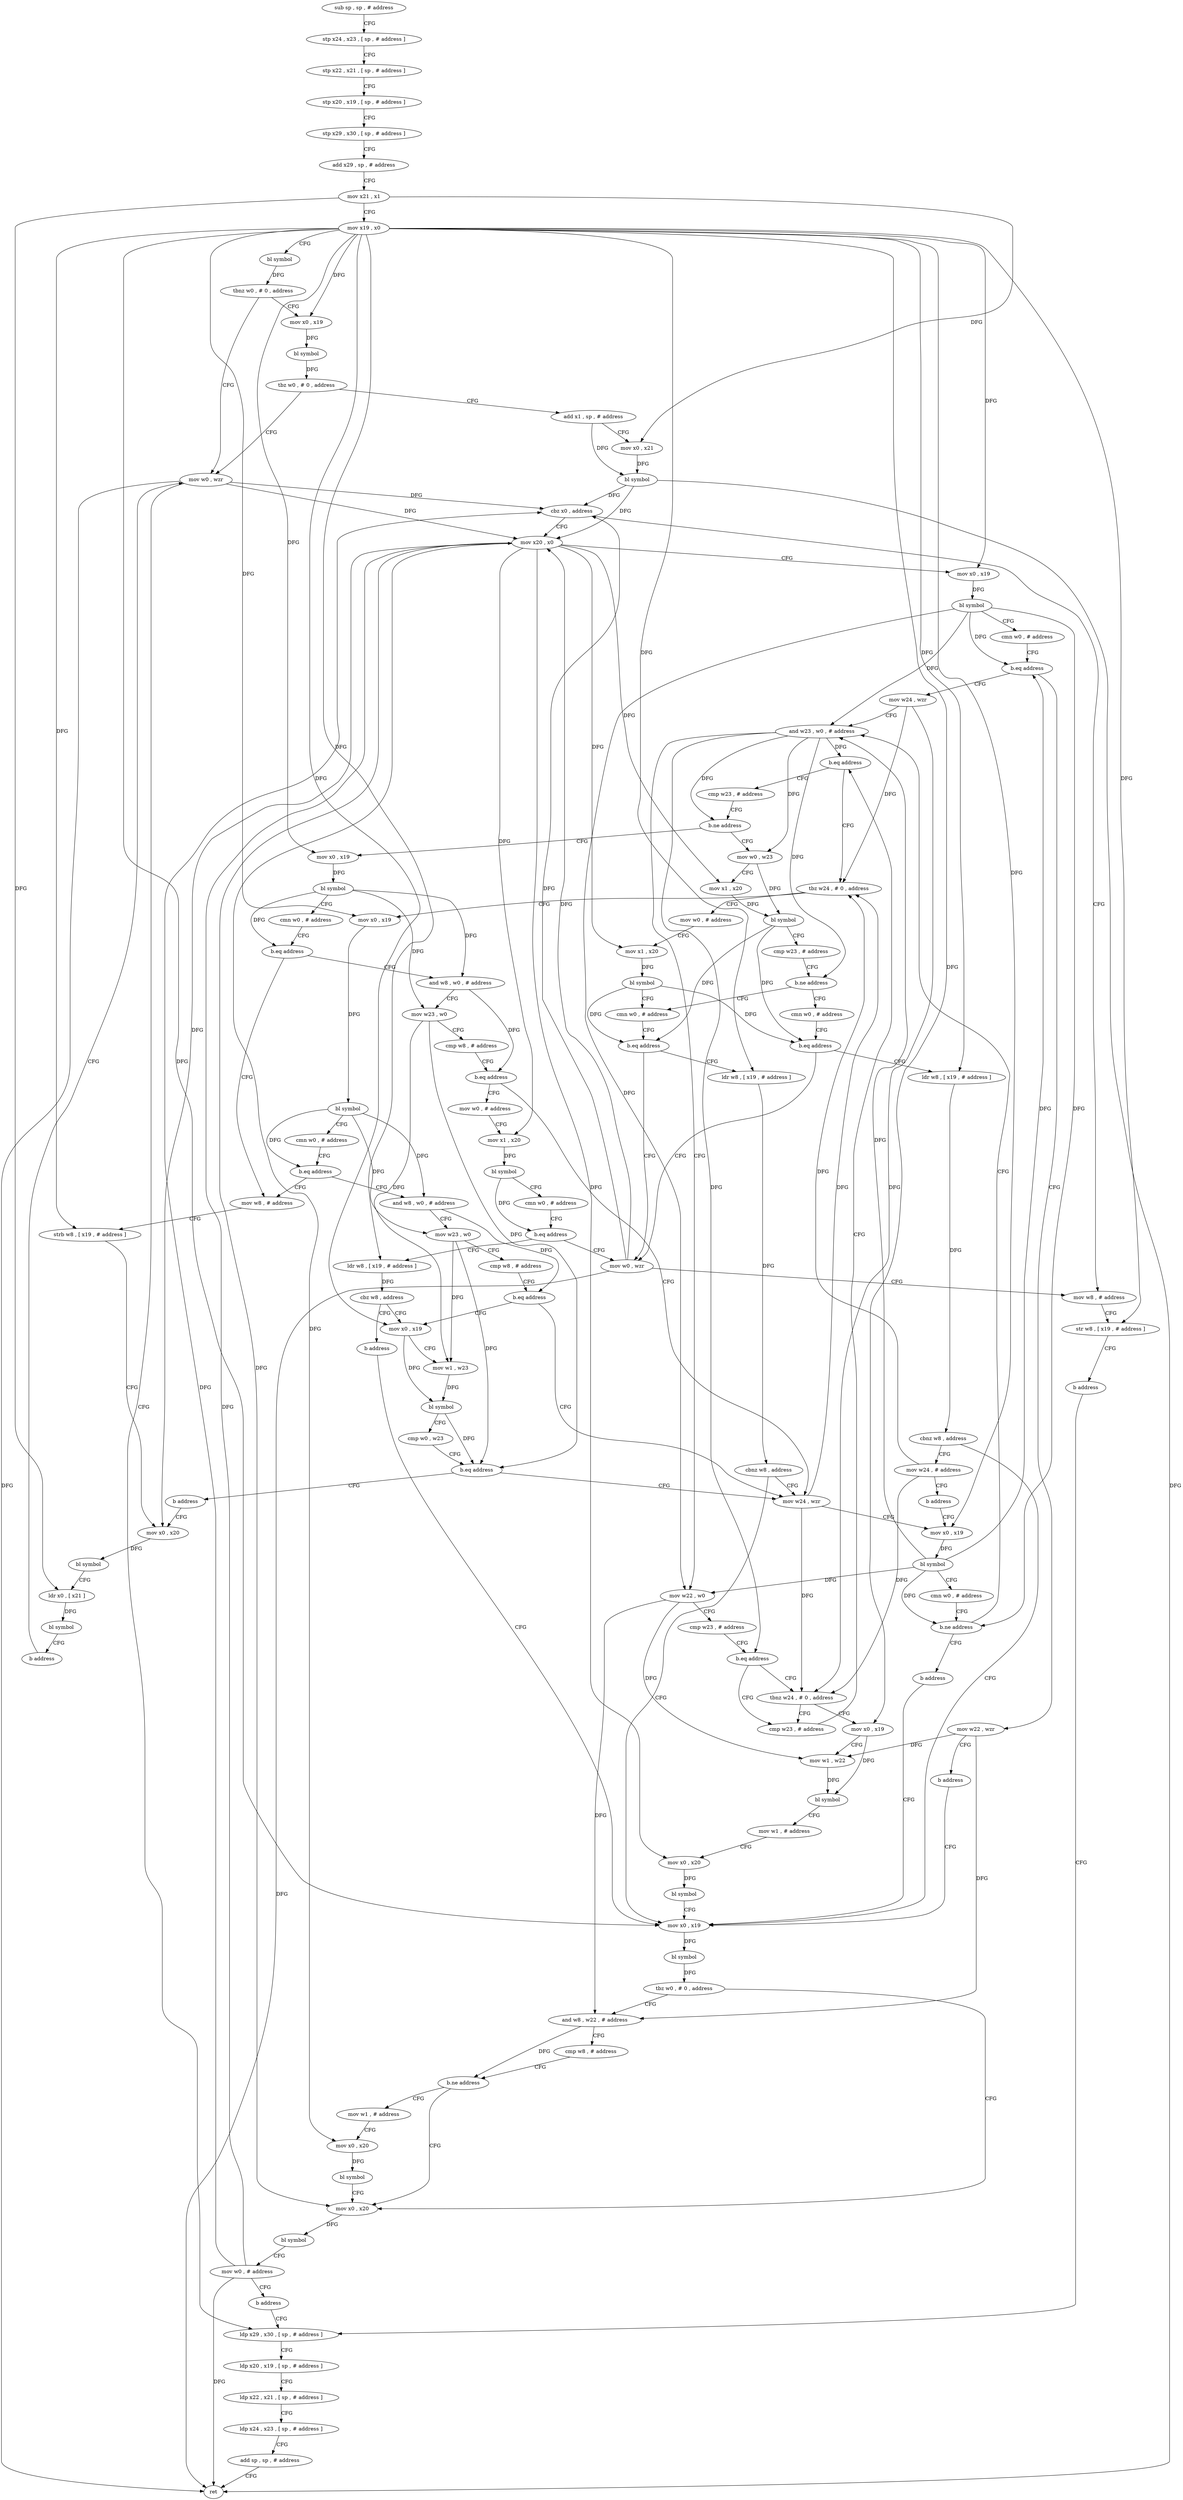 digraph "func" {
"95056" [label = "sub sp , sp , # address" ]
"95060" [label = "stp x24 , x23 , [ sp , # address ]" ]
"95064" [label = "stp x22 , x21 , [ sp , # address ]" ]
"95068" [label = "stp x20 , x19 , [ sp , # address ]" ]
"95072" [label = "stp x29 , x30 , [ sp , # address ]" ]
"95076" [label = "add x29 , sp , # address" ]
"95080" [label = "mov x21 , x1" ]
"95084" [label = "mov x19 , x0" ]
"95088" [label = "bl symbol" ]
"95092" [label = "tbnz w0 , # 0 , address" ]
"95108" [label = "mov w0 , wzr" ]
"95096" [label = "mov x0 , x19" ]
"95112" [label = "ldp x29 , x30 , [ sp , # address ]" ]
"95100" [label = "bl symbol" ]
"95104" [label = "tbz w0 , # 0 , address" ]
"95136" [label = "add x1 , sp , # address" ]
"95140" [label = "mov x0 , x21" ]
"95144" [label = "bl symbol" ]
"95148" [label = "cbz x0 , address" ]
"95520" [label = "mov w8 , # address" ]
"95152" [label = "mov x20 , x0" ]
"95524" [label = "str w8 , [ x19 , # address ]" ]
"95528" [label = "b address" ]
"95156" [label = "mov x0 , x19" ]
"95160" [label = "bl symbol" ]
"95164" [label = "cmn w0 , # address" ]
"95168" [label = "b.eq address" ]
"95432" [label = "mov w22 , wzr" ]
"95172" [label = "mov w24 , wzr" ]
"95116" [label = "ldp x20 , x19 , [ sp , # address ]" ]
"95120" [label = "ldp x22 , x21 , [ sp , # address ]" ]
"95124" [label = "ldp x24 , x23 , [ sp , # address ]" ]
"95128" [label = "add sp , sp , # address" ]
"95132" [label = "ret" ]
"95436" [label = "b address" ]
"95464" [label = "mov x0 , x19" ]
"95176" [label = "and w23 , w0 , # address" ]
"95468" [label = "bl symbol" ]
"95472" [label = "tbz w0 , # 0 , address" ]
"95500" [label = "mov x0 , x20" ]
"95476" [label = "and w8 , w22 , # address" ]
"95196" [label = "cmp w23 , # address" ]
"95200" [label = "b.eq address" ]
"95276" [label = "tbz w24 , # 0 , address" ]
"95204" [label = "cmp w23 , # address" ]
"95192" [label = "tbnz w24 , # 0 , address" ]
"95440" [label = "mov x0 , x19" ]
"95504" [label = "bl symbol" ]
"95508" [label = "mov w0 , # address" ]
"95512" [label = "b address" ]
"95480" [label = "cmp w8 , # address" ]
"95484" [label = "b.ne address" ]
"95488" [label = "mov w1 , # address" ]
"95380" [label = "mov w0 , # address" ]
"95280" [label = "mov x0 , x19" ]
"95208" [label = "b.ne address" ]
"95336" [label = "mov w0 , w23" ]
"95212" [label = "mov x0 , x19" ]
"95444" [label = "mov w1 , w22" ]
"95448" [label = "bl symbol" ]
"95452" [label = "mov w1 , # address" ]
"95456" [label = "mov x0 , x20" ]
"95460" [label = "bl symbol" ]
"95492" [label = "mov x0 , x20" ]
"95496" [label = "bl symbol" ]
"95384" [label = "mov x1 , x20" ]
"95388" [label = "bl symbol" ]
"95392" [label = "cmn w0 , # address" ]
"95284" [label = "bl symbol" ]
"95288" [label = "cmn w0 , # address" ]
"95292" [label = "b.eq address" ]
"95532" [label = "mov w8 , # address" ]
"95296" [label = "and w8 , w0 , # address" ]
"95340" [label = "mov x1 , x20" ]
"95344" [label = "bl symbol" ]
"95348" [label = "cmp w23 , # address" ]
"95352" [label = "b.ne address" ]
"95356" [label = "cmn w0 , # address" ]
"95216" [label = "bl symbol" ]
"95220" [label = "cmn w0 , # address" ]
"95224" [label = "b.eq address" ]
"95228" [label = "and w8 , w0 , # address" ]
"95516" [label = "mov w0 , wzr" ]
"95400" [label = "ldr w8 , [ x19 , # address ]" ]
"95404" [label = "cbnz w8 , address" ]
"95408" [label = "mov w24 , wzr" ]
"95536" [label = "strb w8 , [ x19 , # address ]" ]
"95540" [label = "mov x0 , x20" ]
"95300" [label = "mov w23 , w0" ]
"95304" [label = "cmp w8 , # address" ]
"95308" [label = "b.eq address" ]
"95312" [label = "mov x0 , x19" ]
"95396" [label = "b.eq address" ]
"95360" [label = "b.eq address" ]
"95364" [label = "ldr w8 , [ x19 , # address ]" ]
"95232" [label = "mov w23 , w0" ]
"95236" [label = "cmp w8 , # address" ]
"95240" [label = "b.eq address" ]
"95244" [label = "mov w0 , # address" ]
"95412" [label = "mov x0 , x19" ]
"95316" [label = "mov w1 , w23" ]
"95320" [label = "bl symbol" ]
"95324" [label = "cmp w0 , w23" ]
"95328" [label = "b.eq address" ]
"95332" [label = "b address" ]
"95368" [label = "cbnz w8 , address" ]
"95372" [label = "mov w24 , # address" ]
"95248" [label = "mov x1 , x20" ]
"95252" [label = "bl symbol" ]
"95256" [label = "cmn w0 , # address" ]
"95260" [label = "b.eq address" ]
"95264" [label = "ldr w8 , [ x19 , # address ]" ]
"95180" [label = "mov w22 , w0" ]
"95184" [label = "cmp w23 , # address" ]
"95188" [label = "b.eq address" ]
"95428" [label = "b address" ]
"95376" [label = "b address" ]
"95268" [label = "cbz w8 , address" ]
"95272" [label = "b address" ]
"95544" [label = "bl symbol" ]
"95548" [label = "ldr x0 , [ x21 ]" ]
"95552" [label = "bl symbol" ]
"95556" [label = "b address" ]
"95416" [label = "bl symbol" ]
"95420" [label = "cmn w0 , # address" ]
"95424" [label = "b.ne address" ]
"95056" -> "95060" [ label = "CFG" ]
"95060" -> "95064" [ label = "CFG" ]
"95064" -> "95068" [ label = "CFG" ]
"95068" -> "95072" [ label = "CFG" ]
"95072" -> "95076" [ label = "CFG" ]
"95076" -> "95080" [ label = "CFG" ]
"95080" -> "95084" [ label = "CFG" ]
"95080" -> "95140" [ label = "DFG" ]
"95080" -> "95548" [ label = "DFG" ]
"95084" -> "95088" [ label = "CFG" ]
"95084" -> "95096" [ label = "DFG" ]
"95084" -> "95524" [ label = "DFG" ]
"95084" -> "95156" [ label = "DFG" ]
"95084" -> "95464" [ label = "DFG" ]
"95084" -> "95440" [ label = "DFG" ]
"95084" -> "95280" [ label = "DFG" ]
"95084" -> "95212" [ label = "DFG" ]
"95084" -> "95536" [ label = "DFG" ]
"95084" -> "95400" [ label = "DFG" ]
"95084" -> "95312" [ label = "DFG" ]
"95084" -> "95364" [ label = "DFG" ]
"95084" -> "95412" [ label = "DFG" ]
"95084" -> "95264" [ label = "DFG" ]
"95088" -> "95092" [ label = "DFG" ]
"95092" -> "95108" [ label = "CFG" ]
"95092" -> "95096" [ label = "CFG" ]
"95108" -> "95112" [ label = "CFG" ]
"95108" -> "95132" [ label = "DFG" ]
"95108" -> "95148" [ label = "DFG" ]
"95108" -> "95152" [ label = "DFG" ]
"95096" -> "95100" [ label = "DFG" ]
"95112" -> "95116" [ label = "CFG" ]
"95100" -> "95104" [ label = "DFG" ]
"95104" -> "95136" [ label = "CFG" ]
"95104" -> "95108" [ label = "CFG" ]
"95136" -> "95140" [ label = "CFG" ]
"95136" -> "95144" [ label = "DFG" ]
"95140" -> "95144" [ label = "DFG" ]
"95144" -> "95148" [ label = "DFG" ]
"95144" -> "95132" [ label = "DFG" ]
"95144" -> "95152" [ label = "DFG" ]
"95148" -> "95520" [ label = "CFG" ]
"95148" -> "95152" [ label = "CFG" ]
"95520" -> "95524" [ label = "CFG" ]
"95152" -> "95156" [ label = "CFG" ]
"95152" -> "95500" [ label = "DFG" ]
"95152" -> "95492" [ label = "DFG" ]
"95152" -> "95456" [ label = "DFG" ]
"95152" -> "95384" [ label = "DFG" ]
"95152" -> "95340" [ label = "DFG" ]
"95152" -> "95540" [ label = "DFG" ]
"95152" -> "95248" [ label = "DFG" ]
"95524" -> "95528" [ label = "CFG" ]
"95528" -> "95112" [ label = "CFG" ]
"95156" -> "95160" [ label = "DFG" ]
"95160" -> "95164" [ label = "CFG" ]
"95160" -> "95168" [ label = "DFG" ]
"95160" -> "95176" [ label = "DFG" ]
"95160" -> "95180" [ label = "DFG" ]
"95160" -> "95424" [ label = "DFG" ]
"95164" -> "95168" [ label = "CFG" ]
"95168" -> "95432" [ label = "CFG" ]
"95168" -> "95172" [ label = "CFG" ]
"95432" -> "95436" [ label = "CFG" ]
"95432" -> "95476" [ label = "DFG" ]
"95432" -> "95444" [ label = "DFG" ]
"95172" -> "95176" [ label = "CFG" ]
"95172" -> "95192" [ label = "DFG" ]
"95172" -> "95276" [ label = "DFG" ]
"95116" -> "95120" [ label = "CFG" ]
"95120" -> "95124" [ label = "CFG" ]
"95124" -> "95128" [ label = "CFG" ]
"95128" -> "95132" [ label = "CFG" ]
"95436" -> "95464" [ label = "CFG" ]
"95464" -> "95468" [ label = "DFG" ]
"95176" -> "95180" [ label = "CFG" ]
"95176" -> "95188" [ label = "DFG" ]
"95176" -> "95200" [ label = "DFG" ]
"95176" -> "95208" [ label = "DFG" ]
"95176" -> "95336" [ label = "DFG" ]
"95176" -> "95352" [ label = "DFG" ]
"95468" -> "95472" [ label = "DFG" ]
"95472" -> "95500" [ label = "CFG" ]
"95472" -> "95476" [ label = "CFG" ]
"95500" -> "95504" [ label = "DFG" ]
"95476" -> "95480" [ label = "CFG" ]
"95476" -> "95484" [ label = "DFG" ]
"95196" -> "95200" [ label = "CFG" ]
"95200" -> "95276" [ label = "CFG" ]
"95200" -> "95204" [ label = "CFG" ]
"95276" -> "95380" [ label = "CFG" ]
"95276" -> "95280" [ label = "CFG" ]
"95204" -> "95208" [ label = "CFG" ]
"95192" -> "95440" [ label = "CFG" ]
"95192" -> "95196" [ label = "CFG" ]
"95440" -> "95444" [ label = "CFG" ]
"95440" -> "95448" [ label = "DFG" ]
"95504" -> "95508" [ label = "CFG" ]
"95508" -> "95512" [ label = "CFG" ]
"95508" -> "95148" [ label = "DFG" ]
"95508" -> "95152" [ label = "DFG" ]
"95508" -> "95132" [ label = "DFG" ]
"95512" -> "95112" [ label = "CFG" ]
"95480" -> "95484" [ label = "CFG" ]
"95484" -> "95500" [ label = "CFG" ]
"95484" -> "95488" [ label = "CFG" ]
"95488" -> "95492" [ label = "CFG" ]
"95380" -> "95384" [ label = "CFG" ]
"95280" -> "95284" [ label = "DFG" ]
"95208" -> "95336" [ label = "CFG" ]
"95208" -> "95212" [ label = "CFG" ]
"95336" -> "95340" [ label = "CFG" ]
"95336" -> "95344" [ label = "DFG" ]
"95212" -> "95216" [ label = "DFG" ]
"95444" -> "95448" [ label = "DFG" ]
"95448" -> "95452" [ label = "CFG" ]
"95452" -> "95456" [ label = "CFG" ]
"95456" -> "95460" [ label = "DFG" ]
"95460" -> "95464" [ label = "CFG" ]
"95492" -> "95496" [ label = "DFG" ]
"95496" -> "95500" [ label = "CFG" ]
"95384" -> "95388" [ label = "DFG" ]
"95388" -> "95392" [ label = "CFG" ]
"95388" -> "95396" [ label = "DFG" ]
"95388" -> "95360" [ label = "DFG" ]
"95392" -> "95396" [ label = "CFG" ]
"95284" -> "95288" [ label = "CFG" ]
"95284" -> "95292" [ label = "DFG" ]
"95284" -> "95296" [ label = "DFG" ]
"95284" -> "95300" [ label = "DFG" ]
"95288" -> "95292" [ label = "CFG" ]
"95292" -> "95532" [ label = "CFG" ]
"95292" -> "95296" [ label = "CFG" ]
"95532" -> "95536" [ label = "CFG" ]
"95296" -> "95300" [ label = "CFG" ]
"95296" -> "95308" [ label = "DFG" ]
"95340" -> "95344" [ label = "DFG" ]
"95344" -> "95348" [ label = "CFG" ]
"95344" -> "95396" [ label = "DFG" ]
"95344" -> "95360" [ label = "DFG" ]
"95348" -> "95352" [ label = "CFG" ]
"95352" -> "95392" [ label = "CFG" ]
"95352" -> "95356" [ label = "CFG" ]
"95356" -> "95360" [ label = "CFG" ]
"95216" -> "95220" [ label = "CFG" ]
"95216" -> "95224" [ label = "DFG" ]
"95216" -> "95228" [ label = "DFG" ]
"95216" -> "95232" [ label = "DFG" ]
"95220" -> "95224" [ label = "CFG" ]
"95224" -> "95532" [ label = "CFG" ]
"95224" -> "95228" [ label = "CFG" ]
"95228" -> "95232" [ label = "CFG" ]
"95228" -> "95240" [ label = "DFG" ]
"95516" -> "95520" [ label = "CFG" ]
"95516" -> "95148" [ label = "DFG" ]
"95516" -> "95152" [ label = "DFG" ]
"95516" -> "95132" [ label = "DFG" ]
"95400" -> "95404" [ label = "DFG" ]
"95404" -> "95464" [ label = "CFG" ]
"95404" -> "95408" [ label = "CFG" ]
"95408" -> "95412" [ label = "CFG" ]
"95408" -> "95192" [ label = "DFG" ]
"95408" -> "95276" [ label = "DFG" ]
"95536" -> "95540" [ label = "CFG" ]
"95540" -> "95544" [ label = "DFG" ]
"95300" -> "95304" [ label = "CFG" ]
"95300" -> "95316" [ label = "DFG" ]
"95300" -> "95328" [ label = "DFG" ]
"95304" -> "95308" [ label = "CFG" ]
"95308" -> "95408" [ label = "CFG" ]
"95308" -> "95312" [ label = "CFG" ]
"95312" -> "95316" [ label = "CFG" ]
"95312" -> "95320" [ label = "DFG" ]
"95396" -> "95516" [ label = "CFG" ]
"95396" -> "95400" [ label = "CFG" ]
"95360" -> "95516" [ label = "CFG" ]
"95360" -> "95364" [ label = "CFG" ]
"95364" -> "95368" [ label = "DFG" ]
"95232" -> "95236" [ label = "CFG" ]
"95232" -> "95316" [ label = "DFG" ]
"95232" -> "95328" [ label = "DFG" ]
"95236" -> "95240" [ label = "CFG" ]
"95240" -> "95408" [ label = "CFG" ]
"95240" -> "95244" [ label = "CFG" ]
"95244" -> "95248" [ label = "CFG" ]
"95412" -> "95416" [ label = "DFG" ]
"95316" -> "95320" [ label = "DFG" ]
"95320" -> "95324" [ label = "CFG" ]
"95320" -> "95328" [ label = "DFG" ]
"95324" -> "95328" [ label = "CFG" ]
"95328" -> "95408" [ label = "CFG" ]
"95328" -> "95332" [ label = "CFG" ]
"95332" -> "95540" [ label = "CFG" ]
"95368" -> "95464" [ label = "CFG" ]
"95368" -> "95372" [ label = "CFG" ]
"95372" -> "95376" [ label = "CFG" ]
"95372" -> "95192" [ label = "DFG" ]
"95372" -> "95276" [ label = "DFG" ]
"95248" -> "95252" [ label = "DFG" ]
"95252" -> "95256" [ label = "CFG" ]
"95252" -> "95260" [ label = "DFG" ]
"95256" -> "95260" [ label = "CFG" ]
"95260" -> "95516" [ label = "CFG" ]
"95260" -> "95264" [ label = "CFG" ]
"95264" -> "95268" [ label = "DFG" ]
"95180" -> "95184" [ label = "CFG" ]
"95180" -> "95476" [ label = "DFG" ]
"95180" -> "95444" [ label = "DFG" ]
"95184" -> "95188" [ label = "CFG" ]
"95188" -> "95196" [ label = "CFG" ]
"95188" -> "95192" [ label = "CFG" ]
"95428" -> "95464" [ label = "CFG" ]
"95376" -> "95412" [ label = "CFG" ]
"95268" -> "95312" [ label = "CFG" ]
"95268" -> "95272" [ label = "CFG" ]
"95272" -> "95464" [ label = "CFG" ]
"95544" -> "95548" [ label = "CFG" ]
"95548" -> "95552" [ label = "DFG" ]
"95552" -> "95556" [ label = "CFG" ]
"95556" -> "95108" [ label = "CFG" ]
"95416" -> "95420" [ label = "CFG" ]
"95416" -> "95168" [ label = "DFG" ]
"95416" -> "95176" [ label = "DFG" ]
"95416" -> "95180" [ label = "DFG" ]
"95416" -> "95424" [ label = "DFG" ]
"95420" -> "95424" [ label = "CFG" ]
"95424" -> "95176" [ label = "CFG" ]
"95424" -> "95428" [ label = "CFG" ]
}
